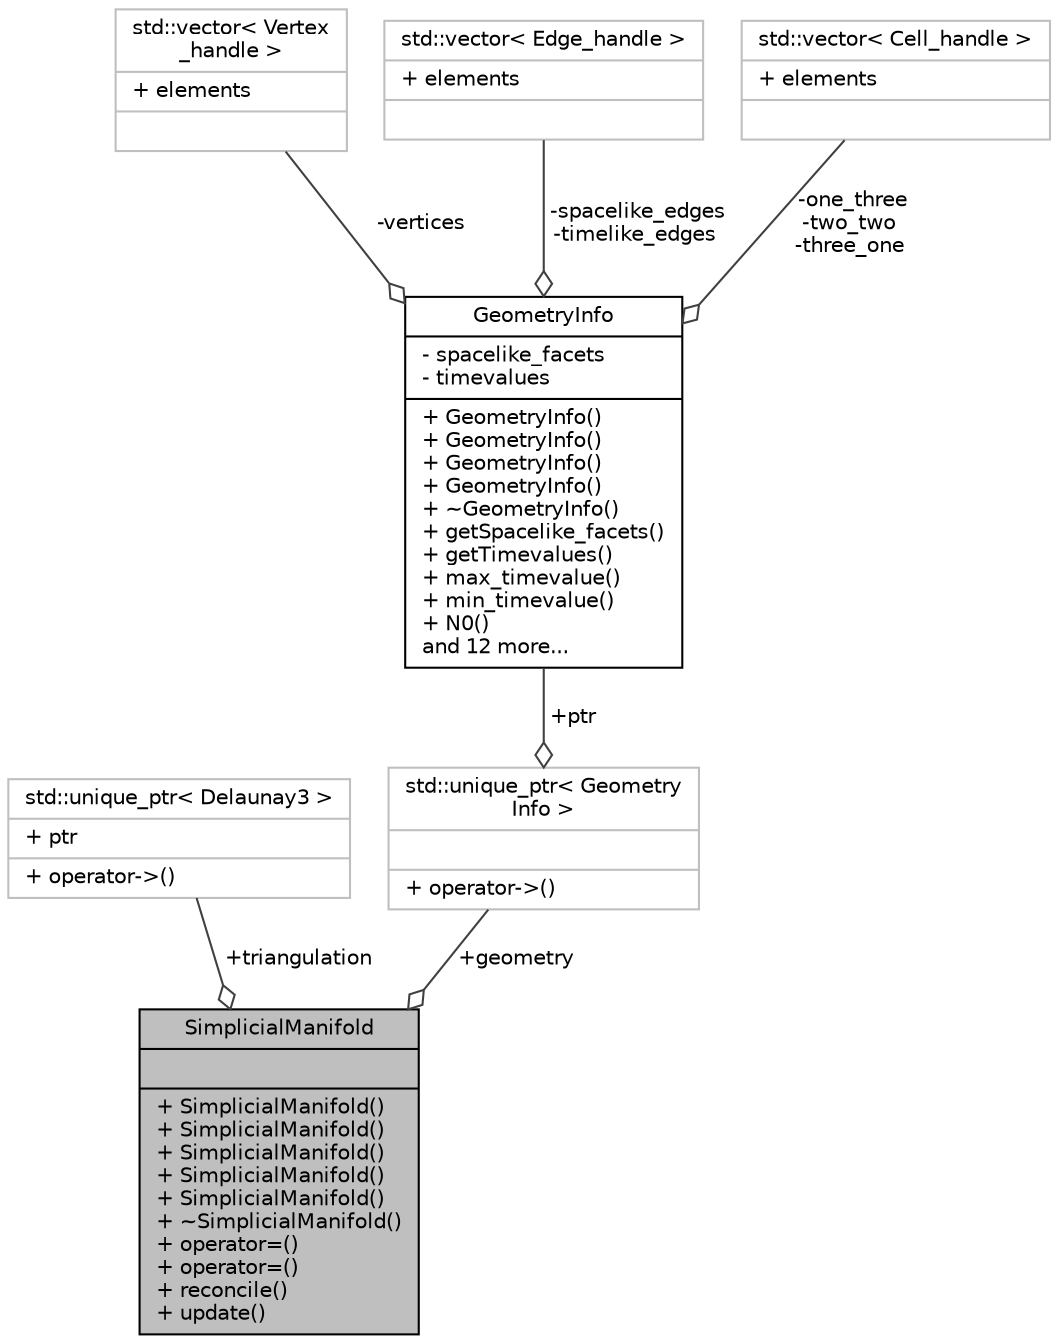 digraph "SimplicialManifold"
{
 // LATEX_PDF_SIZE
  edge [fontname="Helvetica",fontsize="10",labelfontname="Helvetica",labelfontsize="10"];
  node [fontname="Helvetica",fontsize="10",shape=record];
  Node1 [label="{SimplicialManifold\n||+ SimplicialManifold()\l+ SimplicialManifold()\l+ SimplicialManifold()\l+ SimplicialManifold()\l+ SimplicialManifold()\l+ ~SimplicialManifold()\l+ operator=()\l+ operator=()\l+ reconcile()\l+ update()\l}",height=0.2,width=0.4,color="black", fillcolor="grey75", style="filled", fontcolor="black",tooltip=" "];
  Node2 -> Node1 [color="grey25",fontsize="10",style="solid",label=" +triangulation" ,arrowhead="odiamond",fontname="Helvetica"];
  Node2 [label="{std::unique_ptr\< Delaunay3 \>\n|+ ptr\l|+ operator-\>()\l}",height=0.2,width=0.4,color="grey75", fillcolor="white", style="filled",tooltip=" "];
  Node3 -> Node1 [color="grey25",fontsize="10",style="solid",label=" +geometry" ,arrowhead="odiamond",fontname="Helvetica"];
  Node3 [label="{std::unique_ptr\< Geometry\lInfo \>\n||+ operator-\>()\l}",height=0.2,width=0.4,color="grey75", fillcolor="white", style="filled",tooltip=" "];
  Node4 -> Node3 [color="grey25",fontsize="10",style="solid",label=" +ptr" ,arrowhead="odiamond",fontname="Helvetica"];
  Node4 [label="{GeometryInfo\n|- spacelike_facets\l- timevalues\l|+ GeometryInfo()\l+ GeometryInfo()\l+ GeometryInfo()\l+ GeometryInfo()\l+ ~GeometryInfo()\l+ getSpacelike_facets()\l+ getTimevalues()\l+ max_timevalue()\l+ min_timevalue()\l+ N0()\land 12 more...\l}",height=0.2,width=0.4,color="black", fillcolor="white", style="filled",URL="$struct_geometry_info.html",tooltip=" "];
  Node5 -> Node4 [color="grey25",fontsize="10",style="solid",label=" -vertices" ,arrowhead="odiamond",fontname="Helvetica"];
  Node5 [label="{std::vector\< Vertex\l_handle \>\n|+ elements\l|}",height=0.2,width=0.4,color="grey75", fillcolor="white", style="filled",tooltip=" "];
  Node6 -> Node4 [color="grey25",fontsize="10",style="solid",label=" -spacelike_edges\n-timelike_edges" ,arrowhead="odiamond",fontname="Helvetica"];
  Node6 [label="{std::vector\< Edge_handle \>\n|+ elements\l|}",height=0.2,width=0.4,color="grey75", fillcolor="white", style="filled",tooltip=" "];
  Node7 -> Node4 [color="grey25",fontsize="10",style="solid",label=" -one_three\n-two_two\n-three_one" ,arrowhead="odiamond",fontname="Helvetica"];
  Node7 [label="{std::vector\< Cell_handle \>\n|+ elements\l|}",height=0.2,width=0.4,color="grey75", fillcolor="white", style="filled",tooltip=" "];
}
